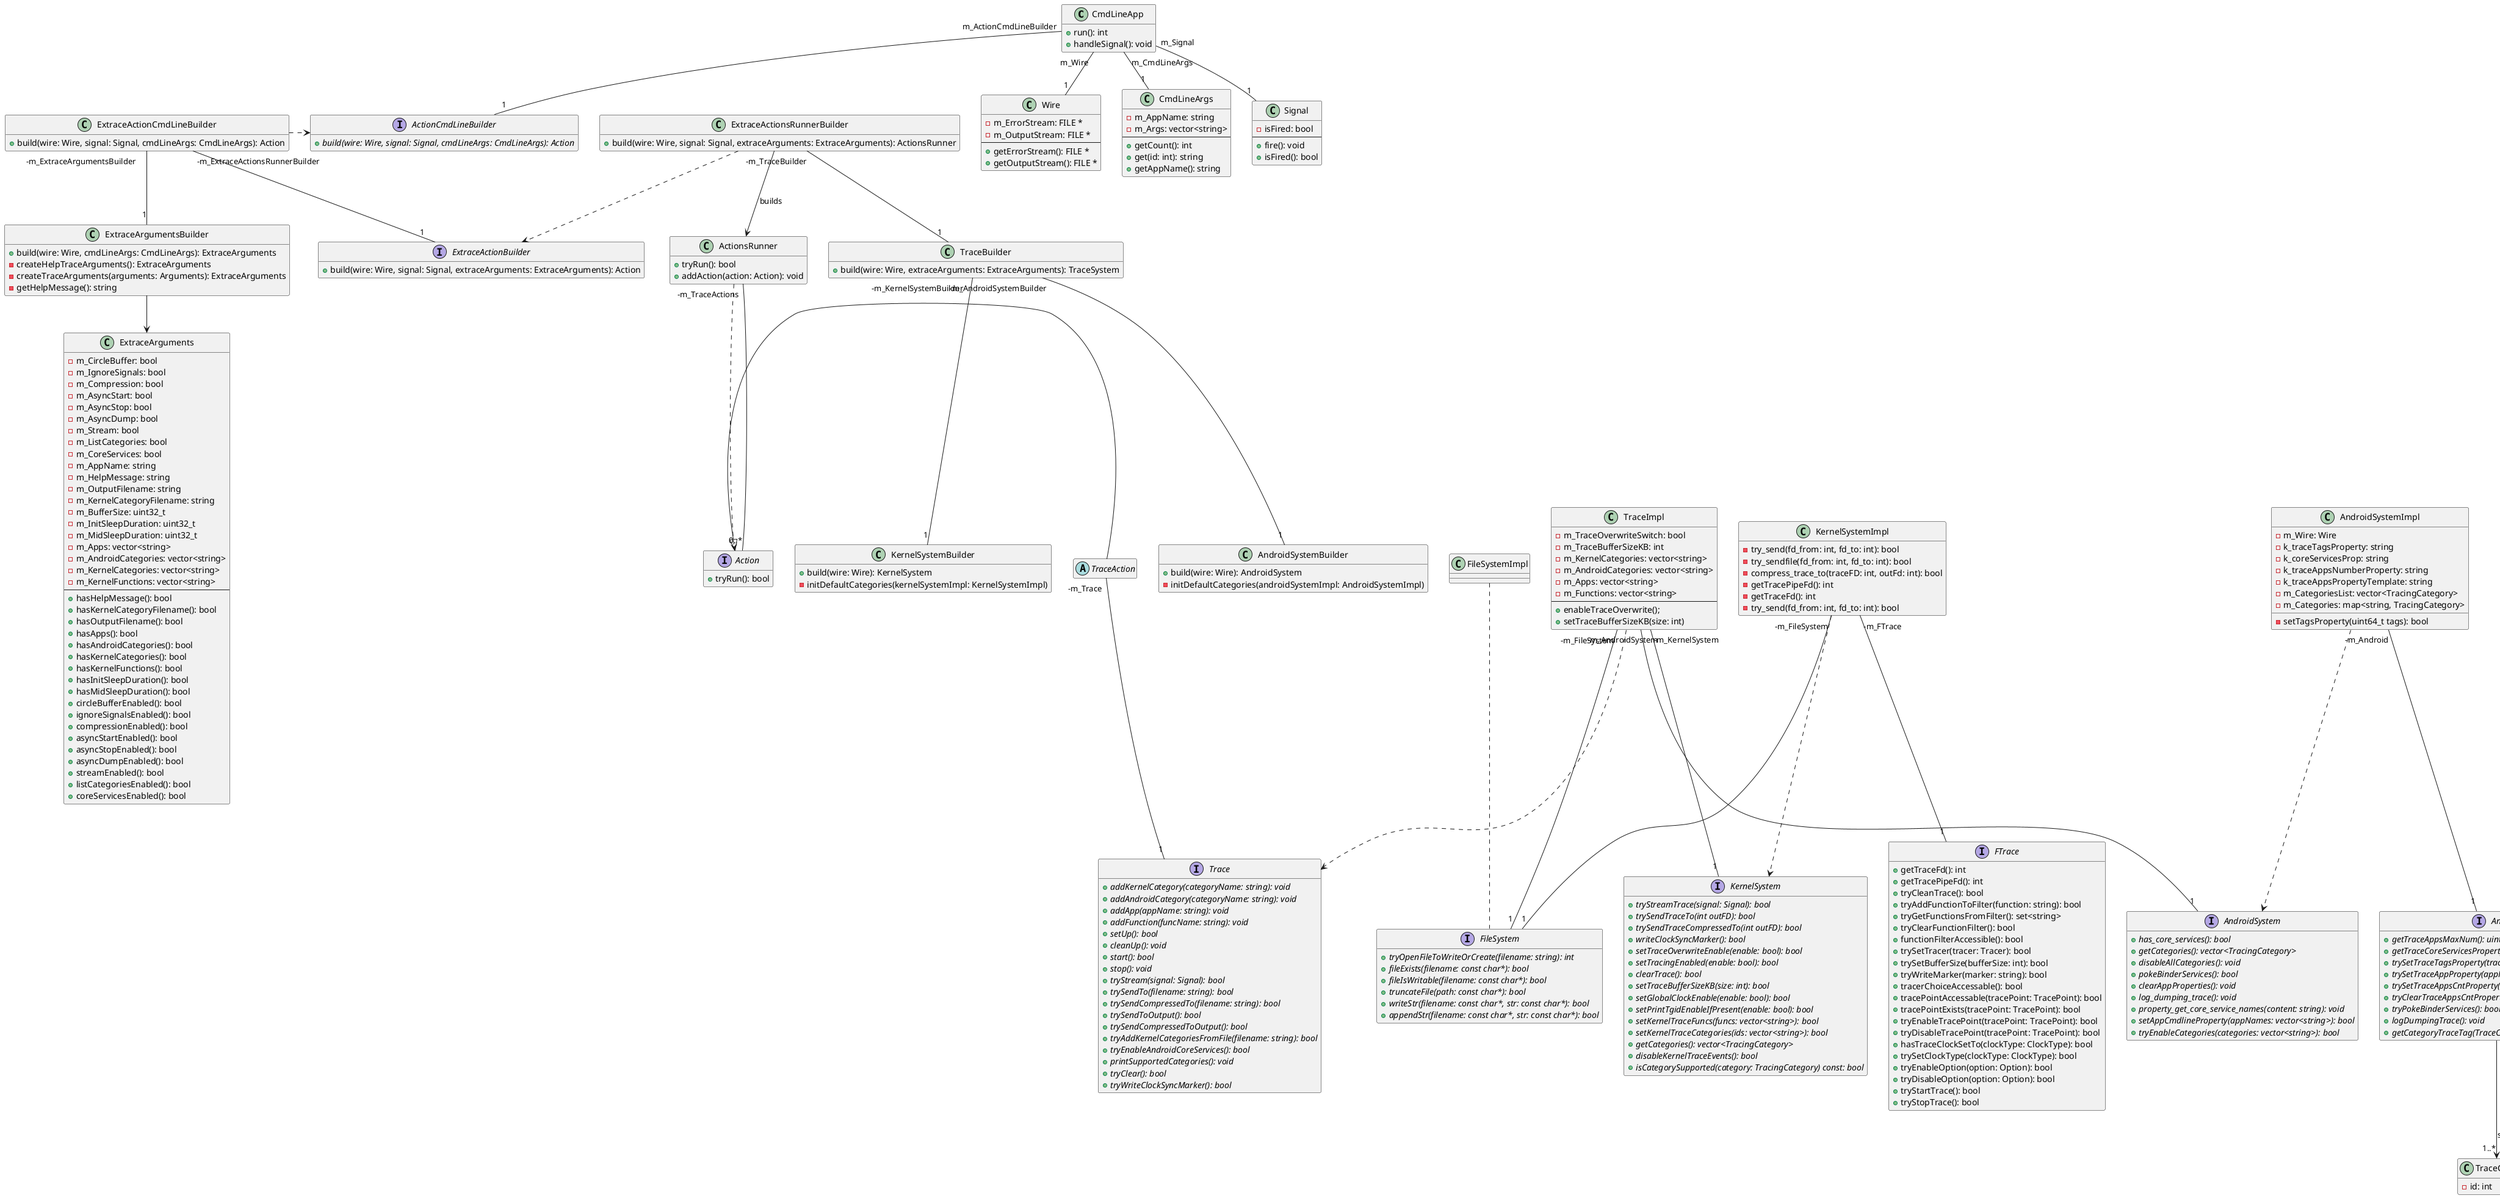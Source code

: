 @startuml

class CmdLineApp {
  + run(): int
  + handleSignal(): void
}
hide CmdLineApp fields

CmdLineApp "m_Wire" -- "1" Wire
CmdLineApp "m_CmdLineArgs" -- "1" CmdLineArgs
CmdLineApp "m_ActionCmdLineBuilder" -- "1" ActionCmdLineBuilder
CmdLineApp "m_Signal" -- "1" Signal

class Wire {
  - m_ErrorStream: FILE *
  - m_OutputStream: FILE *
  --
  + getErrorStream(): FILE *
  + getOutputStream(): FILE *
}
hide Wire methods

class Signal {
  - isFired: bool
  --
  + fire(): void
  + isFired(): bool
}

class CmdLineArgs {
  - m_AppName: string
  - m_Args: vector<string>
  --
  + getCount(): int
  + get(id: int): string
  + getAppName(): string  
}

interface ActionCmdLineBuilder {
  + {abstract} build(wire: Wire, signal: Signal, cmdLineArgs: CmdLineArgs): Action
}
hide ActionCmdLineBuilder fields

class ExtraceActionCmdLineBuilder {
  + build(wire: Wire, signal: Signal, cmdLineArgs: CmdLineArgs): Action 
}
hide ExtraceActionCmdLineBuilder fields

ExtraceActionCmdLineBuilder .> ActionCmdLineBuilder
ExtraceActionCmdLineBuilder "-m_ExtraceArgumentsBuilder" -- "1" ExtraceArgumentsBuilder
ExtraceActionCmdLineBuilder "-m_ExtraceActionsRunnerBuilder" -- "1" ExtraceActionBuilder

interface ExtraceActionBuilder {
  + build(wire: Wire, signal: Signal, extraceArguments: ExtraceArguments): Action
}
hide ExtraceActionBuilder fields

class ExtraceArgumentsBuilder {
  + build(wire: Wire, cmdLineArgs: CmdLineArgs): ExtraceArguments
  - createHelpTraceArguments(): ExtraceArguments
  - createTraceArguments(arguments: Arguments): ExtraceArguments
  - getHelpMessage(): string
}
hide ExtraceArgumentsBuilder fields

ExtraceArgumentsBuilder --> ExtraceArguments

class TraceBuilder {
  + build(wire: Wire, extraceArguments: ExtraceArguments): TraceSystem
}
hide TraceBuilder fields

TraceBuilder "-m_AndroidSystemBuilder" -- "1" AndroidSystemBuilder
TraceBuilder "-m_KernelSystemBuilder" -- "1" KernelSystemBuilder

class AndroidSystemBuilder {
  + build(wire: Wire): AndroidSystem
  - initDefaultCategories(androidSystemImpl: AndroidSystemImpl)
}
hide AndroidSystemBuilder fields

class KernelSystemBuilder {
  + build(wire: Wire): KernelSystem
  - initDefaultCategories(kernelSystemImpl: KernelSystemImpl)
}
hide KernelSystemBuilder fields

class ExtraceActionsRunnerBuilder {
  + build(wire: Wire, signal: Signal, extraceArguments: ExtraceArguments): ActionsRunner
}
hide ExtraceActionsRunnerBuilder fields

ExtraceActionsRunnerBuilder ..> ExtraceActionBuilder
ExtraceActionsRunnerBuilder "-m_TraceBuilder" -- "1" TraceBuilder
ExtraceActionsRunnerBuilder --> ActionsRunner: builds

class ExtraceArguments {
  - m_CircleBuffer: bool
  - m_IgnoreSignals: bool
  - m_Compression: bool
  - m_AsyncStart: bool
  - m_AsyncStop: bool
  - m_AsyncDump: bool
  - m_Stream: bool
  - m_ListCategories: bool
  - m_CoreServices: bool
  - m_AppName: string
  - m_HelpMessage: string
  - m_OutputFilename: string
  - m_KernelCategoryFilename: string
  - m_BufferSize: uint32_t
  - m_InitSleepDuration: uint32_t
  - m_MidSleepDuration: uint32_t
  - m_Apps: vector<string>
  - m_AndroidCategories: vector<string>
  - m_KernelCategories: vector<string>
  - m_KernelFunctions: vector<string>
  --
  + hasHelpMessage(): bool
  + hasKernelCategoryFilename(): bool
  + hasOutputFilename(): bool
  + hasApps(): bool
  + hasAndroidCategories(): bool
  + hasKernelCategories(): bool
  + hasKernelFunctions(): bool
  + hasInitSleepDuration(): bool
  + hasMidSleepDuration(): bool
  + circleBufferEnabled(): bool
  + ignoreSignalsEnabled(): bool
  + compressionEnabled(): bool
  + asyncStartEnabled(): bool
  + asyncStopEnabled(): bool
  + asyncDumpEnabled(): bool
  + streamEnabled(): bool
  + listCategoriesEnabled(): bool
  + coreServicesEnabled(): bool
}

class ActionsRunner {
  + tryRun(): bool
  + addAction(action: Action): void
}
hide ActionsRunner fields

ActionsRunner ..> Action
ActionsRunner "-m_TraceActions" -- "0..*" Action

interface FileSystem {
  + {abstract} tryOpenFileToWriteOrCreate(filename: string): int
  + {abstract} fileExists(filename: const char*): bool
  + {abstract} fileIsWritable(filename: const char*): bool
  + {abstract} truncateFile(path: const char*): bool
  + {abstract} writeStr(filename: const char*, str: const char*): bool
  + {abstract} appendStr(filename: const char*, str: const char*): bool
}
hide FileSystem fields

class FileSystemImpl
FileSystemImpl .. FileSystem

interface KernelSystem {
  + {abstract} tryStreamTrace(signal: Signal): bool
  + {abstract} trySendTraceTo(int outFD): bool
  + {abstract} trySendTraceCompressedTo(int outFD): bool
  + {abstract} writeClockSyncMarker(): bool
  + {abstract} setTraceOverwriteEnable(enable: bool): bool
  + {abstract} setTracingEnabled(enable: bool): bool
  + {abstract} clearTrace(): bool
  + {abstract} setTraceBufferSizeKB(size: int): bool
  + {abstract} setGlobalClockEnable(enable: bool): bool
  + {abstract} setPrintTgidEnableIfPresent(enable: bool): bool
  + {abstract} setKernelTraceFuncs(funcs: vector<string>): bool
  + {abstract} setKernelTraceCategories(ids: vector<string>): bool
  + {abstract} getCategories(): vector<TracingCategory>
  + {abstract} disableKernelTraceEvents(): bool
  + {abstract} isCategorySupported(category: TracingCategory) const: bool
}
hide KernelSystem fields

class KernelSystemImpl {
  - try_send(fd_from: int, fd_to: int): bool
  - try_sendfile(fd_from: int, fd_to: int): bool
  - compress_trace_to(traceFD: int, outFd: int): bool
  - getTracePipeFd(): int
  - getTraceFd(): int
  - try_send(fd_from: int, fd_to: int): bool
}
hide KernelSystemImpl fields

KernelSystemImpl ..> KernelSystem
KernelSystemImpl "-m_FileSystem" -- "1" FileSystem
KernelSystemImpl "-m_FTrace" -- "1" FTrace

interface AndroidSystem {
  + {abstract} has_core_services(): bool
  + {abstract} getCategories(): vector<TracingCategory>
  + {abstract} disableAllCategories(): void
  + {abstract} pokeBinderServices(): bool
  + {abstract} clearAppProperties(): void
  + {abstract} log_dumping_trace(): void
  + {abstract} property_get_core_service_names(content: string): void
  + {abstract} setAppCmdlineProperty(appNames: vector<string>): bool
  + {abstract} tryEnableCategories(categories: vector<string>): bool
}
hide AndroidSystem fields

class AndroidSystemImpl {
  - m_Wire: Wire
  - k_traceTagsProperty: string
  - k_coreServicesProp: string
  - k_traceAppsNumberProperty: string
  - k_traceAppsPropertyTemplate: string
  - m_CategoriesList: vector<TracingCategory>
  - m_Categories: map<string, TracingCategory>
  - setTagsProperty(uint64_t tags): bool
}
AndroidSystemImpl ..> AndroidSystem

AndroidSystemImpl "-m_Android" -- "1" Android

interface Trace {
  + {abstract} addKernelCategory(categoryName: string): void
  + {abstract} addAndroidCategory(categoryName: string): void
  + {abstract} addApp(appName: string): void
  + {abstract} addFunction(funcName: string): void
  + {abstract} setUp(): bool 
  + {abstract} cleanUp(): void 
  + {abstract} start(): bool 
  + {abstract} stop(): void 
  + {abstract} tryStream(signal: Signal): bool
  + {abstract} trySendTo(filename: string): bool
  + {abstract} trySendCompressedTo(filename: string): bool
  + {abstract} trySendToOutput(): bool
  + {abstract} trySendCompressedToOutput(): bool
  + {abstract} tryAddKernelCategoriesFromFile(filename: string): bool
  + {abstract} tryEnableAndroidCoreServices(): bool
  + {abstract} printSupportedCategories(): void
  + {abstract} tryClear(): bool
  + {abstract} tryWriteClockSyncMarker(): bool
}
hide Trace fields

class TraceImpl {
  - m_TraceOverwriteSwitch: bool
  - m_TraceBufferSizeKB: int
  - m_KernelCategories: vector<string>
  - m_AndroidCategories: vector<string>
  - m_Apps: vector<string>
  - m_Functions: vector<string>
  --
  + enableTraceOverwrite();
  + setTraceBufferSizeKB(size: int)
}

TraceImpl ..> Trace
TraceImpl "-m_FileSystem" -- "1" FileSystem
TraceImpl "-m_KernelSystem" -- "1" KernelSystem
TraceImpl "-m_AndroidSystem" -- "1" AndroidSystem

interface Action {
  + tryRun(): bool
}
hide Action fields

abstract class TraceAction
hide TraceAction fields
hide TraceAction methods

TraceAction -|> Action
TraceAction "-m_Trace" -- "1" Trace

interface Android {
  + {abstract} getTraceAppsMaxNum(): uint32_t
  + {abstract} getTraceCoreServicesProperty(): string
  + {abstract} trySetTraceTagsProperty(traceTags: int): bool
  + {abstract} trySetTraceAppProperty(appName: string, id: int): bool
  + {abstract} trySetTraceAppsCntProperty(cnt, int): bool
  + {abstract} tryClearTraceAppsCntProperty(): bool
  + {abstract} tryPokeBinderServices(): bool
  + {abstract} logDumpingTrace(): void
  + {abstract} getCategoryTraceTag(TraceCategory & traceCategory): int
}
hide Android fields

Android --> "1..*" TraceCategory: supports

class TraceCategory {
  - id: int
}
hide TraceCategory methods

interface FTrace {
  + getTraceFd(): int
  + getTracePipeFd(): int
  + tryCleanTrace(): bool
  + tryAddFunctionToFilter(function: string): bool
  + tryGetFunctionsFromFilter(): set<string>
  + tryClearFunctionFilter(): bool
  + functionFilterAccessible(): bool
  + trySetTracer(tracer: Tracer): bool
  + trySetBufferSize(bufferSize: int): bool
  + tryWriteMarker(marker: string): bool
  + tracerChoiceAccessable(): bool
  + tracePointAccessable(tracePoint: TracePoint): bool
  + tracePointExists(tracePoint: TracePoint): bool
  + tryEnableTracePoint(tracePoint: TracePoint): bool
  + tryDisableTracePoint(tracePoint: TracePoint): bool
  + hasTraceClockSetTo(clockType: ClockType): bool
  + trySetClockType(clockType: ClockType): bool
  + tryEnableOption(option: Option): bool
  + tryDisableOption(option: Option): bool
  + tryStartTrace(): bool
  + tryStopTrace(): bool
}
hide FTrace fields

@enduml